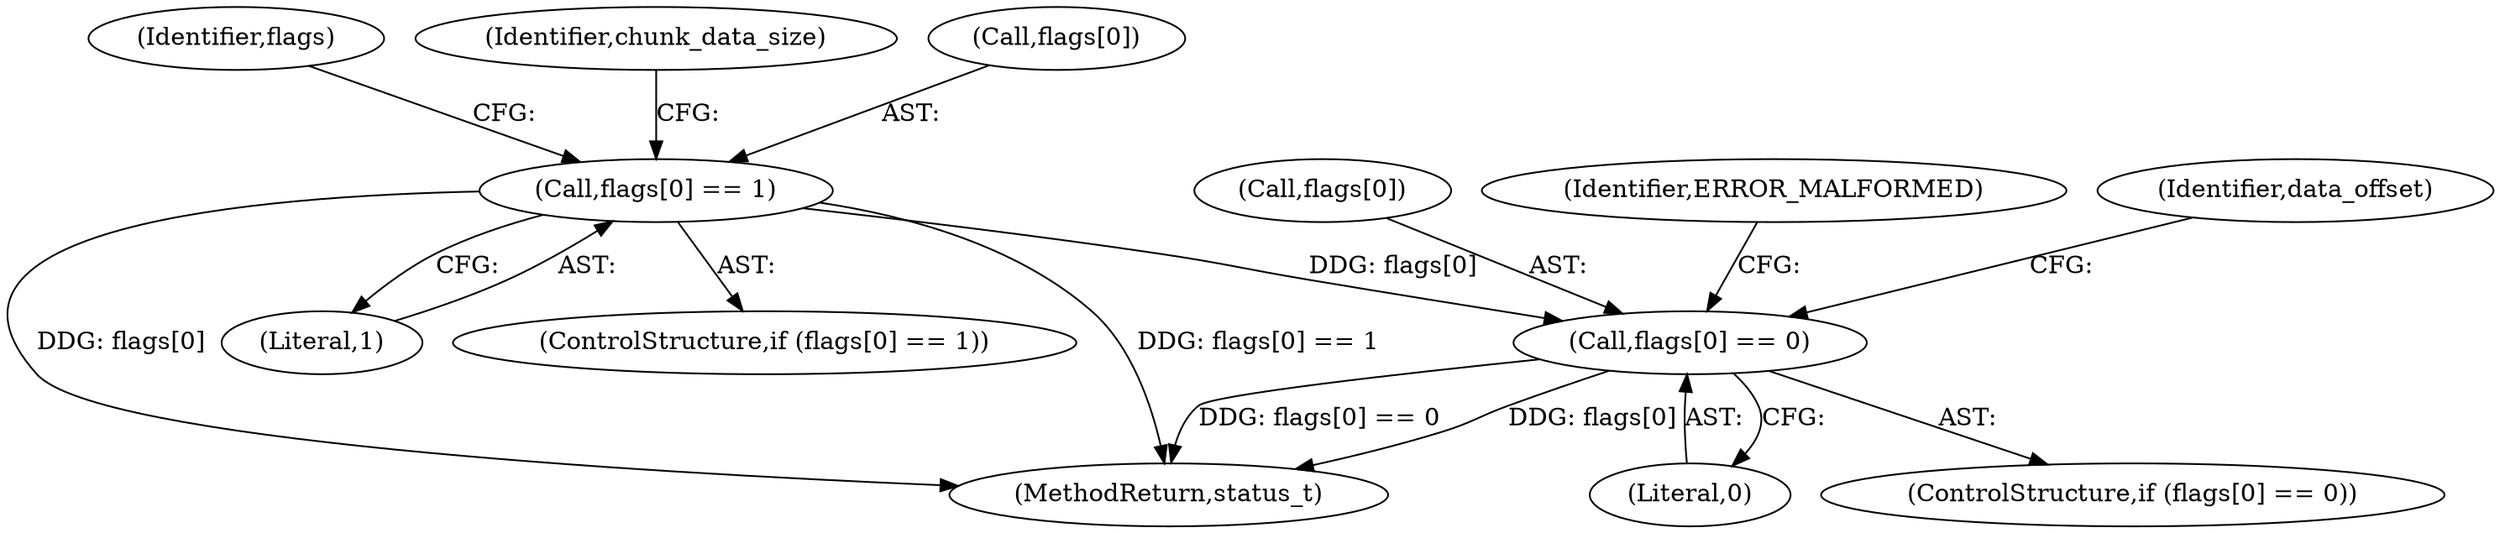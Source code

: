 digraph "0_Android_f4a88c8ed4f8186b3d6e2852993e063fc33ff231@array" {
"1002532" [label="(Call,flags[0] == 0)"];
"1002503" [label="(Call,flags[0] == 1)"];
"1002533" [label="(Call,flags[0])"];
"1002559" [label="(Identifier,ERROR_MALFORMED)"];
"1002531" [label="(ControlStructure,if (flags[0] == 0))"];
"1002503" [label="(Call,flags[0] == 1)"];
"1002534" [label="(Identifier,flags)"];
"1002536" [label="(Literal,0)"];
"1002502" [label="(ControlStructure,if (flags[0] == 1))"];
"1002541" [label="(Identifier,data_offset)"];
"1002511" [label="(Identifier,chunk_data_size)"];
"1002532" [label="(Call,flags[0] == 0)"];
"1002504" [label="(Call,flags[0])"];
"1002911" [label="(MethodReturn,status_t)"];
"1002507" [label="(Literal,1)"];
"1002532" -> "1002531"  [label="AST: "];
"1002532" -> "1002536"  [label="CFG: "];
"1002533" -> "1002532"  [label="AST: "];
"1002536" -> "1002532"  [label="AST: "];
"1002541" -> "1002532"  [label="CFG: "];
"1002559" -> "1002532"  [label="CFG: "];
"1002532" -> "1002911"  [label="DDG: flags[0] == 0"];
"1002532" -> "1002911"  [label="DDG: flags[0]"];
"1002503" -> "1002532"  [label="DDG: flags[0]"];
"1002503" -> "1002502"  [label="AST: "];
"1002503" -> "1002507"  [label="CFG: "];
"1002504" -> "1002503"  [label="AST: "];
"1002507" -> "1002503"  [label="AST: "];
"1002511" -> "1002503"  [label="CFG: "];
"1002534" -> "1002503"  [label="CFG: "];
"1002503" -> "1002911"  [label="DDG: flags[0] == 1"];
"1002503" -> "1002911"  [label="DDG: flags[0]"];
}
